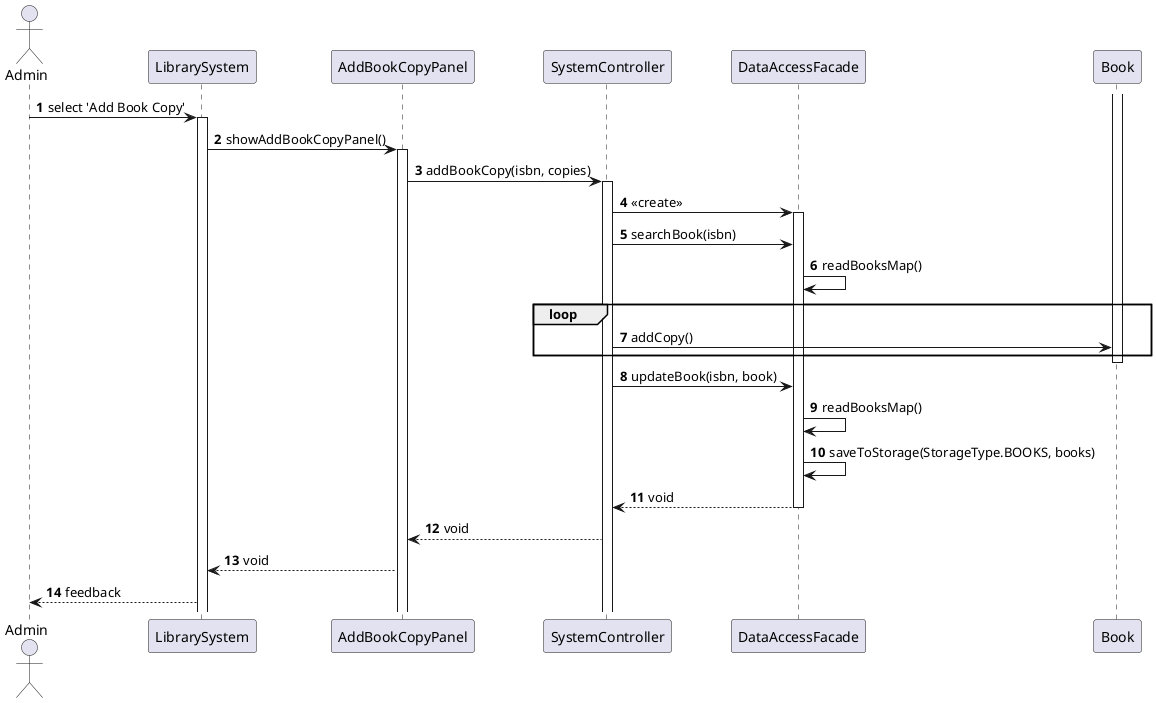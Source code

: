 @startuml
autonumber
actor Admin as A
participant "LibrarySystem" as LS
participant "AddBookCopyPanel" as MW
participant "SystemController" as SC
participant "DataAccessFacade" as DAF
participant "Book" as BK

A -> LS : select 'Add Book Copy'
activate LS

LS -> MW : showAddBookCopyPanel()
activate MW

MW -> SC : addBookCopy(isbn, copies)
activate SC

SC -> DAF : <<create>>
activate DAF

SC -> DAF : searchBook(isbn)
DAF -> DAF : readBooksMap()
loop
    SC -> BK : addCopy()
end
activate BK
deactivate BK

SC -> DAF : updateBook(isbn, book)
DAF -> DAF : readBooksMap()
'DAF -> BK : put(isbn, book)
DAF -> DAF : saveToStorage(StorageType.BOOKS, books)
DAF --> SC : void
deactivate DAF


'DAF --> SC : HashMap<String, Book>
'SC -> DAF : updateBook(String isbn, Book)
'DAF --> SC : void
SC --> MW : void
MW --> LS : void
LS --> A : feedback

@enduml

@enduml